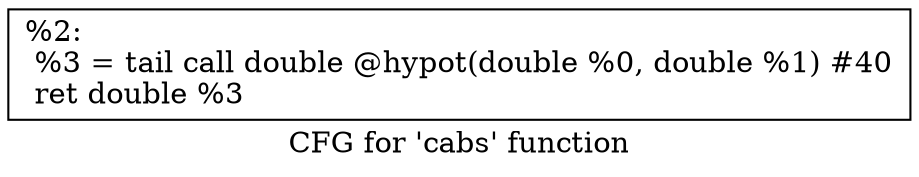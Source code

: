 digraph "CFG for 'cabs' function" {
	label="CFG for 'cabs' function";

	Node0x1cdaca0 [shape=record,label="{%2:\l  %3 = tail call double @hypot(double %0, double %1) #40\l  ret double %3\l}"];
}
